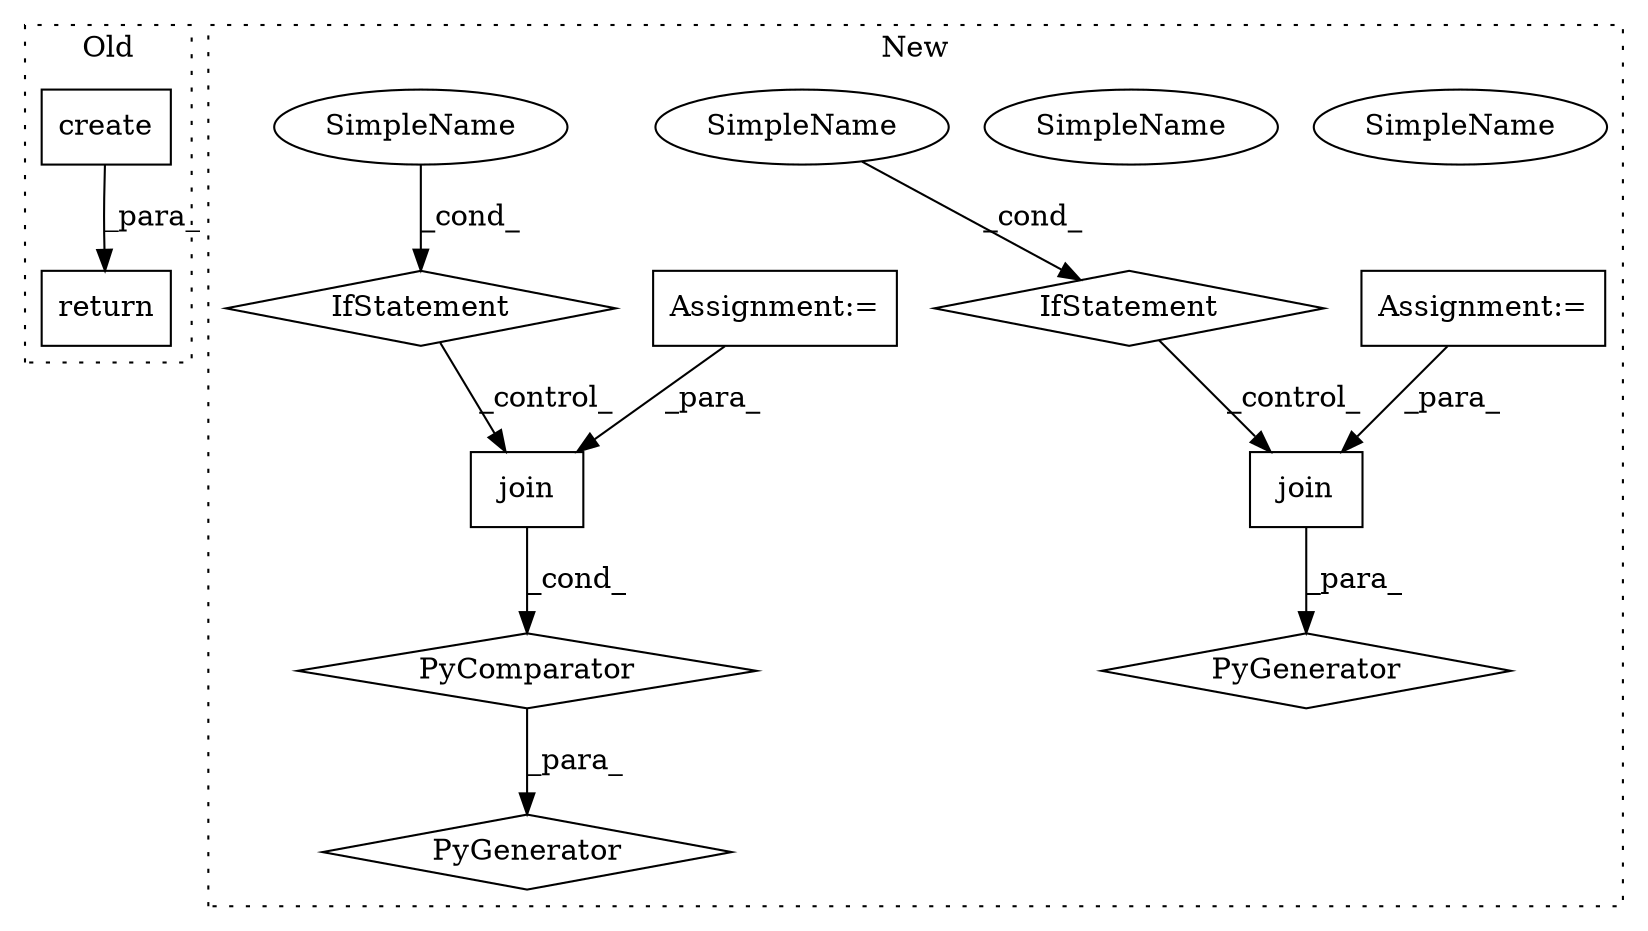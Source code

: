 digraph G {
subgraph cluster0 {
1 [label="create" a="32" s="10444,10501" l="7,1" shape="box"];
13 [label="return" a="41" s="10427" l="7" shape="box"];
label = "Old";
style="dotted";
}
subgraph cluster1 {
2 [label="PyGenerator" a="107" s="10505" l="125" shape="diamond"];
3 [label="Assignment:=" a="7" s="10589" l="35" shape="box"];
4 [label="PyComparator" a="113" s="10589" l="35" shape="diamond"];
5 [label="join" a="32" s="10513,10530" l="5,1" shape="box"];
6 [label="IfStatement" a="25" s="10730" l="47" shape="diamond"];
7 [label="SimpleName" a="42" s="10619" l="5" shape="ellipse"];
8 [label="IfStatement" a="25" s="10589" l="35" shape="diamond"];
9 [label="SimpleName" a="42" s="10772" l="5" shape="ellipse"];
10 [label="join" a="32" s="10651,10671" l="5,1" shape="box"];
11 [label="PyGenerator" a="107" s="10643" l="140" shape="diamond"];
12 [label="Assignment:=" a="7" s="10730" l="47" shape="box"];
14 [label="SimpleName" a="42" s="10772" l="5" shape="ellipse"];
15 [label="SimpleName" a="42" s="10619" l="5" shape="ellipse"];
label = "New";
style="dotted";
}
1 -> 13 [label="_para_"];
3 -> 5 [label="_para_"];
4 -> 2 [label="_para_"];
5 -> 4 [label="_cond_"];
6 -> 10 [label="_control_"];
8 -> 5 [label="_control_"];
10 -> 11 [label="_para_"];
12 -> 10 [label="_para_"];
14 -> 6 [label="_cond_"];
15 -> 8 [label="_cond_"];
}